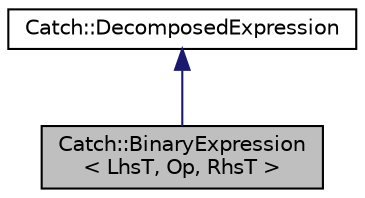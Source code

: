 digraph "Catch::BinaryExpression&lt; LhsT, Op, RhsT &gt;"
{
 // LATEX_PDF_SIZE
  edge [fontname="Helvetica",fontsize="10",labelfontname="Helvetica",labelfontsize="10"];
  node [fontname="Helvetica",fontsize="10",shape=record];
  Node1 [label="Catch::BinaryExpression\l\< LhsT, Op, RhsT \>",height=0.2,width=0.4,color="black", fillcolor="grey75", style="filled", fontcolor="black",tooltip=" "];
  Node2 -> Node1 [dir="back",color="midnightblue",fontsize="10",style="solid"];
  Node2 [label="Catch::DecomposedExpression",height=0.2,width=0.4,color="black", fillcolor="white", style="filled",URL="$d7/dd1/structCatch_1_1DecomposedExpression.html",tooltip=" "];
}
